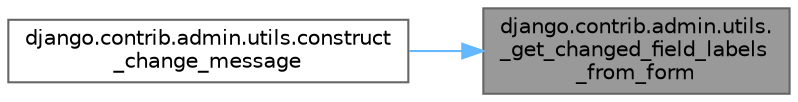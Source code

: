 digraph "django.contrib.admin.utils._get_changed_field_labels_from_form"
{
 // LATEX_PDF_SIZE
  bgcolor="transparent";
  edge [fontname=Helvetica,fontsize=10,labelfontname=Helvetica,labelfontsize=10];
  node [fontname=Helvetica,fontsize=10,shape=box,height=0.2,width=0.4];
  rankdir="RL";
  Node1 [id="Node000001",label="django.contrib.admin.utils.\l_get_changed_field_labels\l_from_form",height=0.2,width=0.4,color="gray40", fillcolor="grey60", style="filled", fontcolor="black",tooltip=" "];
  Node1 -> Node2 [id="edge1_Node000001_Node000002",dir="back",color="steelblue1",style="solid",tooltip=" "];
  Node2 [id="Node000002",label="django.contrib.admin.utils.construct\l_change_message",height=0.2,width=0.4,color="grey40", fillcolor="white", style="filled",URL="$namespacedjango_1_1contrib_1_1admin_1_1utils.html#aabb1d5f22928bb358dafac9800ccac1f",tooltip=" "];
}

